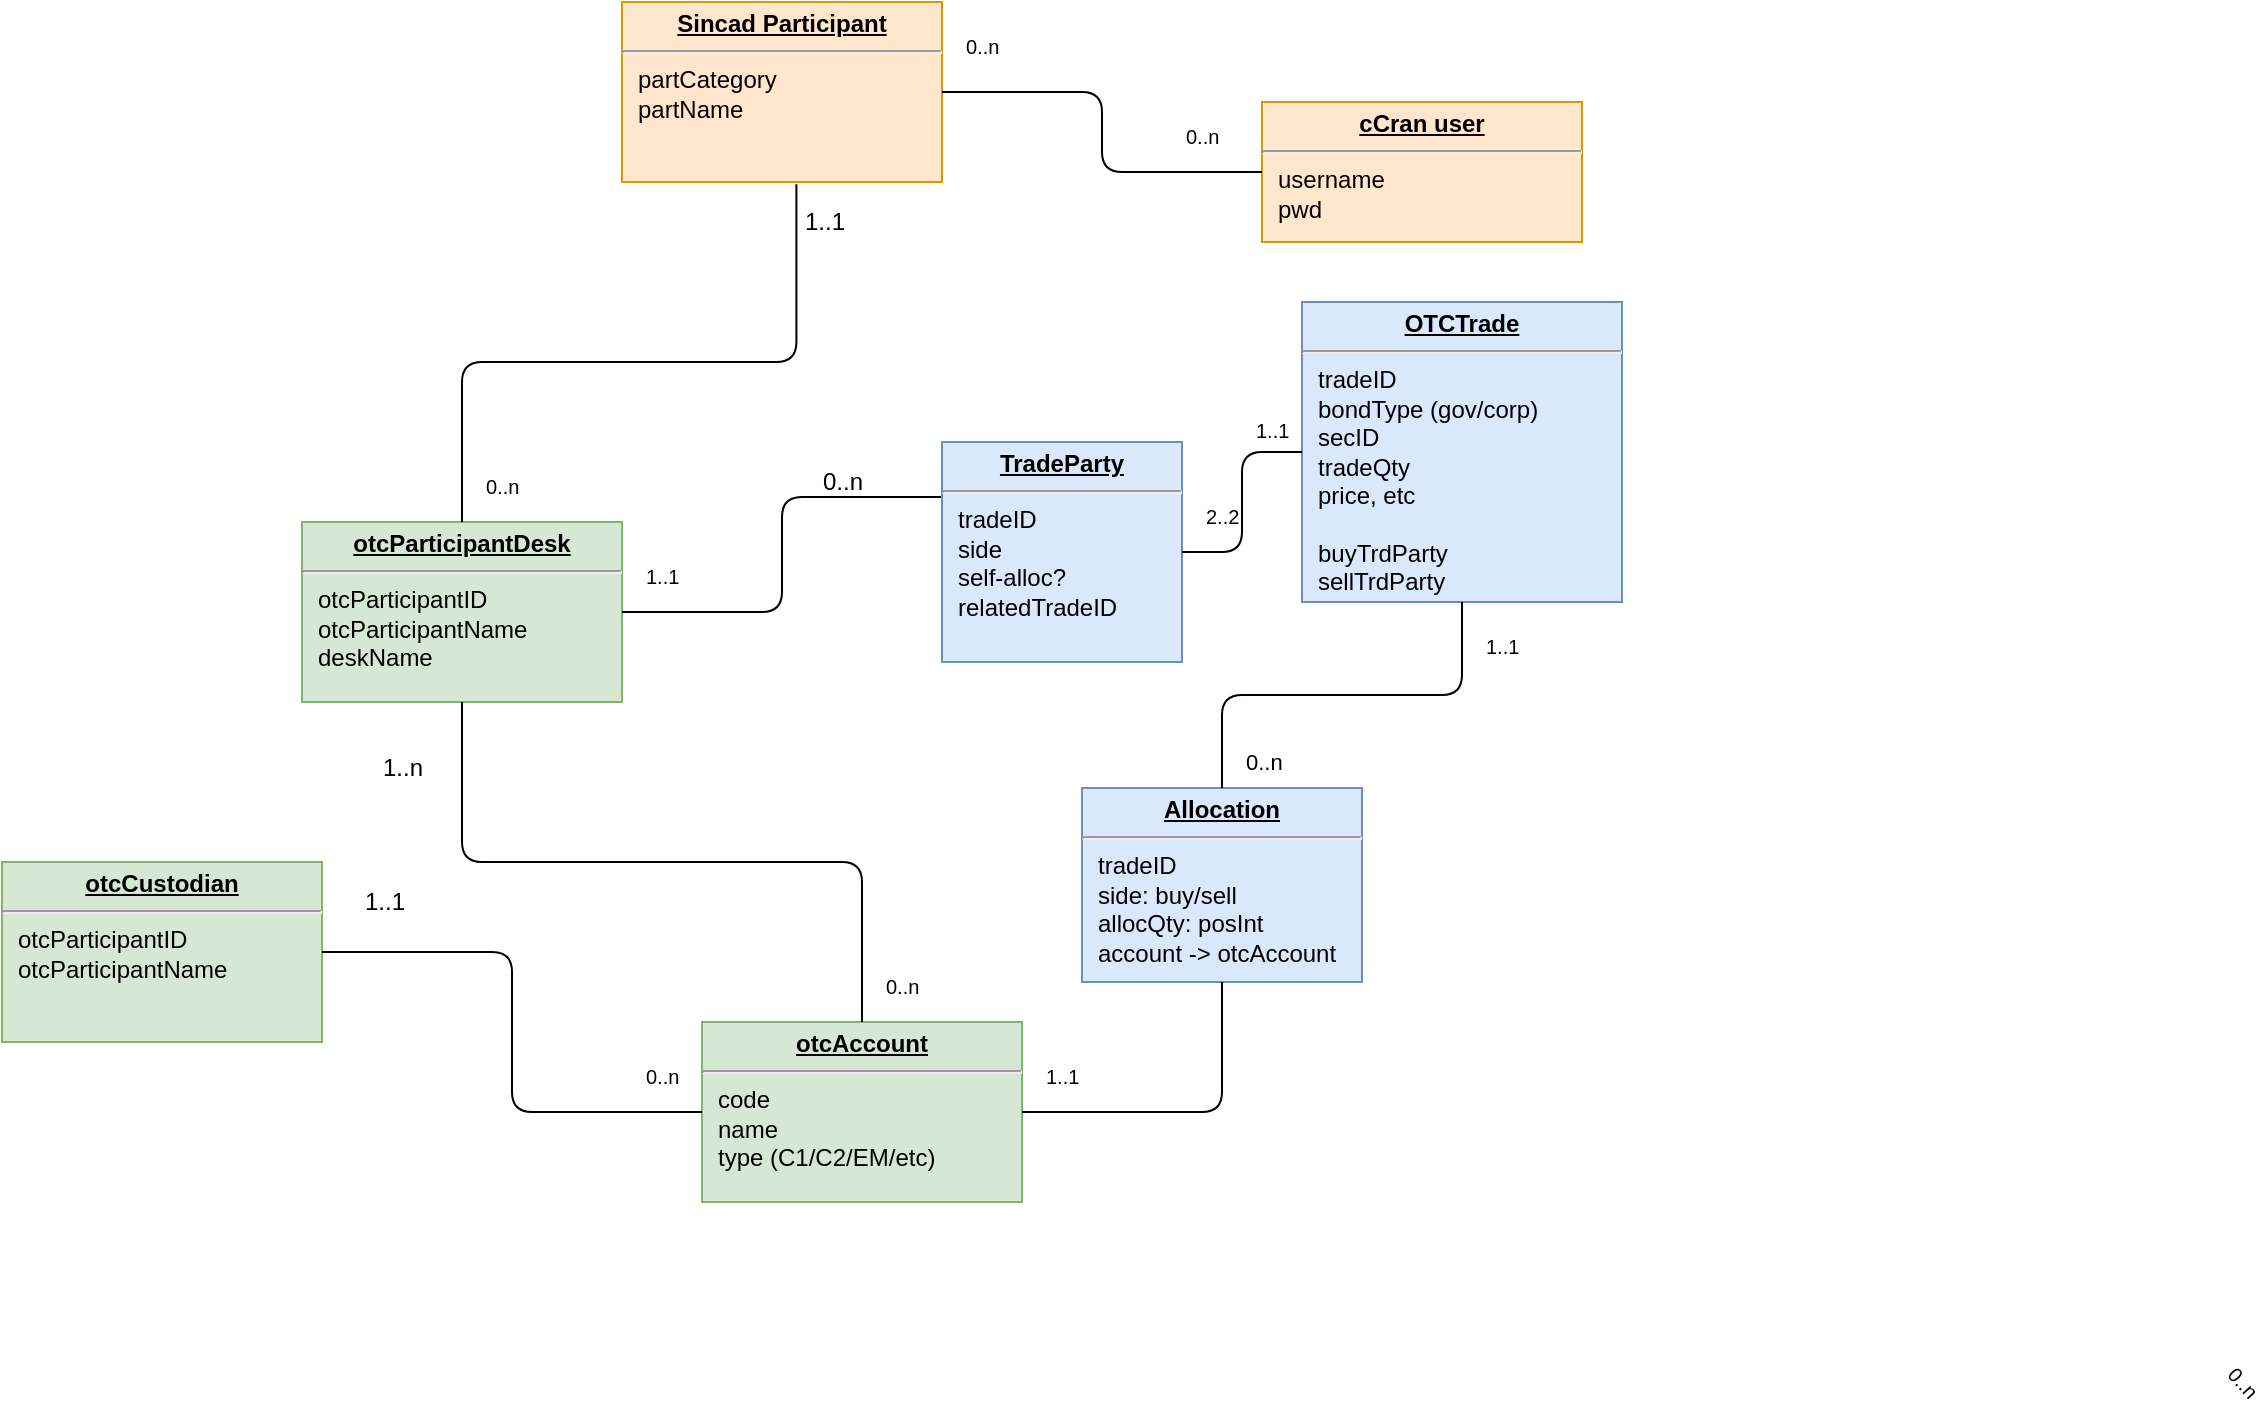 <mxfile version="12.9.14" type="github">
  <diagram name="Page-1" id="e7e014a7-5840-1c2e-5031-d8a46d1fe8dd">
    <mxGraphModel dx="1221" dy="660" grid="0" gridSize="10" guides="1" tooltips="1" connect="1" arrows="1" fold="1" page="1" pageScale="1" pageWidth="1169" pageHeight="826" background="#ffffff" math="0" shadow="0">
      <root>
        <mxCell id="0" />
        <mxCell id="1" parent="0" />
        <mxCell id="r-QglApbOxRZuHr2_mNW-43" value="&lt;p style=&quot;margin: 0px ; margin-top: 4px ; text-align: center ; text-decoration: underline&quot;&gt;&lt;b&gt;Sincad Participant&lt;/b&gt;&lt;/p&gt;&lt;hr&gt;&lt;p style=&quot;margin: 0px ; margin-left: 8px&quot;&gt;partCategory&lt;br&gt;partName&lt;br&gt;&lt;/p&gt;" style="verticalAlign=top;align=left;overflow=fill;fontSize=12;fontFamily=Helvetica;html=1;fillColor=#ffe6cc;strokeColor=#d79b00;" parent="1" vertex="1">
          <mxGeometry x="340" y="40" width="160" height="90" as="geometry" />
        </mxCell>
        <mxCell id="r-QglApbOxRZuHr2_mNW-44" value="&lt;p style=&quot;margin: 0px ; margin-top: 4px ; text-align: center ; text-decoration: underline&quot;&gt;&lt;b&gt;otcParticipantDesk&lt;/b&gt;&lt;/p&gt;&lt;hr&gt;&lt;p style=&quot;margin: 0px ; margin-left: 8px&quot;&gt;otcParticipantID&lt;br&gt;otcParticipantName&lt;br&gt;deskName&lt;/p&gt;" style="verticalAlign=top;align=left;overflow=fill;fontSize=12;fontFamily=Helvetica;html=1;fillColor=#d5e8d4;strokeColor=#82b366;" parent="1" vertex="1">
          <mxGeometry x="180" y="300" width="160" height="90" as="geometry" />
        </mxCell>
        <mxCell id="r-QglApbOxRZuHr2_mNW-45" value="&lt;p style=&quot;margin: 0px ; margin-top: 4px ; text-align: center ; text-decoration: underline&quot;&gt;&lt;b&gt;otcAccount&lt;/b&gt;&lt;/p&gt;&lt;hr&gt;&lt;p style=&quot;margin: 0px ; margin-left: 8px&quot;&gt;code&lt;br&gt;name&lt;/p&gt;&lt;p style=&quot;margin: 0px ; margin-left: 8px&quot;&gt;type (C1/C2/EM/etc)&lt;/p&gt;" style="verticalAlign=top;align=left;overflow=fill;fontSize=12;fontFamily=Helvetica;html=1;fillColor=#d5e8d4;strokeColor=#82b366;" parent="1" vertex="1">
          <mxGeometry x="380" y="550" width="160" height="90" as="geometry" />
        </mxCell>
        <mxCell id="r-QglApbOxRZuHr2_mNW-55" value="" style="endArrow=none;html=1;startArrow=none;startFill=0;edgeStyle=orthogonalEdgeStyle;exitX=0.5;exitY=0;exitDx=0;exitDy=0;endFill=0;" parent="1" source="r-QglApbOxRZuHr2_mNW-45" target="r-QglApbOxRZuHr2_mNW-44" edge="1">
          <mxGeometry relative="1" as="geometry">
            <mxPoint x="220" y="360" as="sourcePoint" />
            <mxPoint x="380" y="360" as="targetPoint" />
          </mxGeometry>
        </mxCell>
        <mxCell id="r-QglApbOxRZuHr2_mNW-56" value="0..n" style="resizable=0;html=1;align=left;verticalAlign=top;labelBackgroundColor=#ffffff;fontSize=10;" parent="r-QglApbOxRZuHr2_mNW-55" connectable="0" vertex="1">
          <mxGeometry x="-1" relative="1" as="geometry">
            <mxPoint x="10" y="-30" as="offset" />
          </mxGeometry>
        </mxCell>
        <mxCell id="r-QglApbOxRZuHr2_mNW-57" value="" style="resizable=0;html=1;align=right;verticalAlign=top;labelBackgroundColor=#ffffff;fontSize=10;" parent="r-QglApbOxRZuHr2_mNW-55" connectable="0" vertex="1">
          <mxGeometry x="1" relative="1" as="geometry">
            <mxPoint x="-15.2" y="4.7" as="offset" />
          </mxGeometry>
        </mxCell>
        <mxCell id="r-QglApbOxRZuHr2_mNW-58" value="1..n" style="text;html=1;align=center;verticalAlign=middle;resizable=0;points=[];autosize=1;" parent="1" vertex="1">
          <mxGeometry x="210" y="413" width="40" height="20" as="geometry" />
        </mxCell>
        <mxCell id="r-QglApbOxRZuHr2_mNW-59" value="" style="endArrow=none;html=1;startArrow=none;startFill=0;edgeStyle=orthogonalEdgeStyle;exitX=0.5;exitY=0;exitDx=0;exitDy=0;endFill=0;entryX=0.545;entryY=1.013;entryDx=0;entryDy=0;entryPerimeter=0;" parent="1" source="r-QglApbOxRZuHr2_mNW-44" target="r-QglApbOxRZuHr2_mNW-43" edge="1">
          <mxGeometry x="-0.286" y="40" relative="1" as="geometry">
            <mxPoint x="600" y="320" as="sourcePoint" />
            <mxPoint x="530" y="180" as="targetPoint" />
            <Array as="points">
              <mxPoint x="260" y="220" />
              <mxPoint x="427" y="220" />
            </Array>
            <mxPoint as="offset" />
          </mxGeometry>
        </mxCell>
        <mxCell id="r-QglApbOxRZuHr2_mNW-60" value="0..n" style="resizable=0;html=1;align=left;verticalAlign=top;labelBackgroundColor=#ffffff;fontSize=10;" parent="r-QglApbOxRZuHr2_mNW-59" connectable="0" vertex="1">
          <mxGeometry x="-1" relative="1" as="geometry">
            <mxPoint x="10" y="-30" as="offset" />
          </mxGeometry>
        </mxCell>
        <mxCell id="r-QglApbOxRZuHr2_mNW-61" value="" style="resizable=0;html=1;align=right;verticalAlign=top;labelBackgroundColor=#ffffff;fontSize=10;" parent="r-QglApbOxRZuHr2_mNW-59" connectable="0" vertex="1">
          <mxGeometry x="1" relative="1" as="geometry">
            <mxPoint x="-15.2" y="4.7" as="offset" />
          </mxGeometry>
        </mxCell>
        <mxCell id="r-QglApbOxRZuHr2_mNW-62" value="1..1" style="text;html=1;align=center;verticalAlign=middle;resizable=0;points=[];autosize=1;" parent="1" vertex="1">
          <mxGeometry x="421" y="140" width="40" height="20" as="geometry" />
        </mxCell>
        <mxCell id="r-QglApbOxRZuHr2_mNW-64" value="" style="endArrow=none;html=1;startArrow=none;startFill=0;edgeStyle=orthogonalEdgeStyle;exitX=1;exitY=0.5;exitDx=0;exitDy=0;endFill=0;entryX=0;entryY=0.25;entryDx=0;entryDy=0;" parent="1" source="r-QglApbOxRZuHr2_mNW-44" target="104fRdmMnucotuJA-c0r-9" edge="1">
          <mxGeometry relative="1" as="geometry">
            <mxPoint x="270.0" y="310" as="sourcePoint" />
            <mxPoint x="470" y="260" as="targetPoint" />
          </mxGeometry>
        </mxCell>
        <mxCell id="r-QglApbOxRZuHr2_mNW-65" value="1..1" style="resizable=0;html=1;align=left;verticalAlign=top;labelBackgroundColor=#ffffff;fontSize=10;" parent="r-QglApbOxRZuHr2_mNW-64" connectable="0" vertex="1">
          <mxGeometry x="-1" relative="1" as="geometry">
            <mxPoint x="10" y="-30" as="offset" />
          </mxGeometry>
        </mxCell>
        <mxCell id="r-QglApbOxRZuHr2_mNW-66" value="" style="resizable=0;html=1;align=right;verticalAlign=top;labelBackgroundColor=#ffffff;fontSize=10;" parent="r-QglApbOxRZuHr2_mNW-64" connectable="0" vertex="1">
          <mxGeometry x="1" relative="1" as="geometry">
            <mxPoint x="-15.2" y="4.7" as="offset" />
          </mxGeometry>
        </mxCell>
        <mxCell id="r-QglApbOxRZuHr2_mNW-67" value="0..n" style="resizable=0;html=1;align=left;verticalAlign=top;labelBackgroundColor=#ffffff;fontSize=10;rotation=48;" parent="1" connectable="0" vertex="1">
          <mxGeometry x="560.0" y="515" as="geometry">
            <mxPoint x="545.331" y="-307.257" as="offset" />
          </mxGeometry>
        </mxCell>
        <mxCell id="r-QglApbOxRZuHr2_mNW-76" value="0..n" style="text;html=1;align=center;verticalAlign=middle;resizable=0;points=[];autosize=1;" parent="1" vertex="1">
          <mxGeometry x="430" y="270" width="40" height="20" as="geometry" />
        </mxCell>
        <mxCell id="r-QglApbOxRZuHr2_mNW-77" value="&lt;p style=&quot;margin: 0px ; margin-top: 4px ; text-align: center ; text-decoration: underline&quot;&gt;&lt;b&gt;otcCustodian&lt;/b&gt;&lt;/p&gt;&lt;hr&gt;&lt;p style=&quot;margin: 0px ; margin-left: 8px&quot;&gt;otcParticipantID&lt;br&gt;otcParticipantName&lt;br&gt;&lt;br&gt;&lt;/p&gt;" style="verticalAlign=top;align=left;overflow=fill;fontSize=12;fontFamily=Helvetica;html=1;fillColor=#d5e8d4;strokeColor=#82b366;" parent="1" vertex="1">
          <mxGeometry x="30" y="470" width="160" height="90" as="geometry" />
        </mxCell>
        <mxCell id="r-QglApbOxRZuHr2_mNW-78" value="" style="endArrow=none;html=1;startArrow=none;startFill=0;edgeStyle=orthogonalEdgeStyle;exitX=0;exitY=0.5;exitDx=0;exitDy=0;endFill=0;entryX=1;entryY=0.5;entryDx=0;entryDy=0;" parent="1" source="r-QglApbOxRZuHr2_mNW-45" target="r-QglApbOxRZuHr2_mNW-77" edge="1">
          <mxGeometry relative="1" as="geometry">
            <mxPoint x="420" y="540" as="sourcePoint" />
            <mxPoint x="270" y="400" as="targetPoint" />
          </mxGeometry>
        </mxCell>
        <mxCell id="r-QglApbOxRZuHr2_mNW-79" value="0..n" style="resizable=0;html=1;align=left;verticalAlign=top;labelBackgroundColor=#ffffff;fontSize=10;" parent="r-QglApbOxRZuHr2_mNW-78" connectable="0" vertex="1">
          <mxGeometry x="-1" relative="1" as="geometry">
            <mxPoint x="-30" y="-30" as="offset" />
          </mxGeometry>
        </mxCell>
        <mxCell id="r-QglApbOxRZuHr2_mNW-80" value="" style="resizable=0;html=1;align=right;verticalAlign=top;labelBackgroundColor=#ffffff;fontSize=10;" parent="r-QglApbOxRZuHr2_mNW-78" connectable="0" vertex="1">
          <mxGeometry x="1" relative="1" as="geometry">
            <mxPoint x="-15.2" y="4.7" as="offset" />
          </mxGeometry>
        </mxCell>
        <mxCell id="r-QglApbOxRZuHr2_mNW-81" value="1..1" style="text;html=1;align=center;verticalAlign=middle;resizable=0;points=[];autosize=1;" parent="1" vertex="1">
          <mxGeometry x="201" y="480" width="40" height="20" as="geometry" />
        </mxCell>
        <mxCell id="104fRdmMnucotuJA-c0r-1" value="&lt;p style=&quot;margin: 0px ; margin-top: 4px ; text-align: center ; text-decoration: underline&quot;&gt;&lt;b&gt;cCran user&lt;/b&gt;&lt;/p&gt;&lt;hr&gt;&lt;p style=&quot;margin: 0px ; margin-left: 8px&quot;&gt;username&lt;br&gt;pwd&lt;/p&gt;" style="verticalAlign=top;align=left;overflow=fill;fontSize=12;fontFamily=Helvetica;html=1;fillColor=#ffe6cc;strokeColor=#d79b00;" vertex="1" parent="1">
          <mxGeometry x="660" y="90" width="160" height="70" as="geometry" />
        </mxCell>
        <mxCell id="104fRdmMnucotuJA-c0r-3" value="" style="endArrow=none;html=1;startArrow=none;startFill=0;edgeStyle=orthogonalEdgeStyle;exitX=0;exitY=0.5;exitDx=0;exitDy=0;endFill=0;" edge="1" parent="1" source="104fRdmMnucotuJA-c0r-1" target="r-QglApbOxRZuHr2_mNW-43">
          <mxGeometry relative="1" as="geometry">
            <mxPoint x="270" y="310" as="sourcePoint" />
            <mxPoint x="437.2" y="141.17" as="targetPoint" />
          </mxGeometry>
        </mxCell>
        <mxCell id="104fRdmMnucotuJA-c0r-4" value="0..n" style="resizable=0;html=1;align=left;verticalAlign=top;labelBackgroundColor=#ffffff;fontSize=10;" connectable="0" vertex="1" parent="104fRdmMnucotuJA-c0r-3">
          <mxGeometry x="-1" relative="1" as="geometry">
            <mxPoint x="-40" y="-30" as="offset" />
          </mxGeometry>
        </mxCell>
        <mxCell id="104fRdmMnucotuJA-c0r-5" value="" style="resizable=0;html=1;align=right;verticalAlign=top;labelBackgroundColor=#ffffff;fontSize=10;" connectable="0" vertex="1" parent="104fRdmMnucotuJA-c0r-3">
          <mxGeometry x="1" relative="1" as="geometry">
            <mxPoint x="-15.2" y="4.7" as="offset" />
          </mxGeometry>
        </mxCell>
        <mxCell id="104fRdmMnucotuJA-c0r-7" value="0..n" style="resizable=0;html=1;align=left;verticalAlign=top;labelBackgroundColor=#ffffff;fontSize=10;" connectable="0" vertex="1" parent="1">
          <mxGeometry x="550" y="80" as="geometry">
            <mxPoint x="-40" y="-30" as="offset" />
          </mxGeometry>
        </mxCell>
        <mxCell id="104fRdmMnucotuJA-c0r-8" value="&lt;p style=&quot;margin: 0px ; margin-top: 4px ; text-align: center ; text-decoration: underline&quot;&gt;&lt;b&gt;OTCTrade&lt;/b&gt;&lt;/p&gt;&lt;hr&gt;&lt;p style=&quot;margin: 0px ; margin-left: 8px&quot;&gt;tradeID&lt;/p&gt;&lt;p style=&quot;margin: 0px ; margin-left: 8px&quot;&gt;bondType (gov/corp)&lt;/p&gt;&lt;p style=&quot;margin: 0px ; margin-left: 8px&quot;&gt;secID&lt;/p&gt;&lt;p style=&quot;margin: 0px ; margin-left: 8px&quot;&gt;tradeQty&lt;/p&gt;&lt;p style=&quot;margin: 0px ; margin-left: 8px&quot;&gt;price, etc&lt;/p&gt;&lt;p style=&quot;margin: 0px ; margin-left: 8px&quot;&gt;&lt;br&gt;&lt;/p&gt;&lt;p style=&quot;margin: 0px ; margin-left: 8px&quot;&gt;buyTrdParty&lt;/p&gt;&lt;p style=&quot;margin: 0px ; margin-left: 8px&quot;&gt;sellTrdParty&lt;/p&gt;" style="verticalAlign=top;align=left;overflow=fill;fontSize=12;fontFamily=Helvetica;html=1;fillColor=#dae8fc;strokeColor=#6c8ebf;" vertex="1" parent="1">
          <mxGeometry x="680" y="190" width="160" height="150" as="geometry" />
        </mxCell>
        <mxCell id="104fRdmMnucotuJA-c0r-9" value="&lt;p style=&quot;margin: 0px ; margin-top: 4px ; text-align: center ; text-decoration: underline&quot;&gt;&lt;b&gt;TradeParty&lt;/b&gt;&lt;/p&gt;&lt;hr&gt;&lt;p style=&quot;margin: 0px ; margin-left: 8px&quot;&gt;tradeID&lt;/p&gt;&lt;p style=&quot;margin: 0px ; margin-left: 8px&quot;&gt;side&lt;/p&gt;&lt;p style=&quot;margin: 0px ; margin-left: 8px&quot;&gt;self-alloc?&lt;/p&gt;&lt;p style=&quot;margin: 0px ; margin-left: 8px&quot;&gt;relatedTradeID&lt;/p&gt;&lt;p style=&quot;margin: 0px ; margin-left: 8px&quot;&gt;&lt;span style=&quot;font-family: monospace ; font-size: 0px&quot;&gt;%3CmxGraphModel%3E%3Croot%3E%3CmxCell%20id%3D%220%22%2F%3E%3CmxCell%20id%3D%221%22%20parent%3D%220%22%2F%3E%3CmxCell%20id%3D%222%22%20value%3D%22%26lt%3Bp%20style%3D%26quot%3Bmargin%3A%200px%20%3B%20margin-top%3A%204px%20%3B%20text-align%3A%20center%20%3B%20text-decoration%3A%20underline%26quot%3B%26gt%3B%26lt%3Bb%26gt%3BTradeSide%26lt%3B%2Fb%26gt%3B%26lt%3B%2Fp%26gt%3B%26lt%3Bhr%26gt%3B%26lt%3Bp%20style%3D%26quot%3Bmargin%3A%200px%20%3B%20margin-left%3A%208px%26quot%3B%26gt%3BtradeID%26lt%3B%2Fp%26gt%3B%26lt%3Bp%20style%3D%26quot%3Bmargin%3A%200px%20%3B%20margin-left%3A%208px%26quot%3B%26gt%3BbondType%20(gov%2Fcorp)%26lt%3B%2Fp%26gt%3B%26lt%3Bp%20style%3D%26quot%3Bmargin%3A%200px%20%3B%20margin-left%3A%208px%26quot%3B%26gt%3BsecID%26lt%3B%2Fp%26gt%3B%26lt%3Bp%20style%3D%26quot%3Bmargin%3A%200px%20%3B%20margin-left%3A%208px%26quot%3B%26gt%3Bquantity%26lt%3B%2Fp%26gt%3B%26lt%3Bp%20style%3D%26quot%3Bmargin%3A%200px%20%3B%20margin-left%3A%208px%26quot%3B%26gt%3Bprice%2C%20etc%26lt%3B%2Fp%26gt%3B%26lt%3Bp%20style%3D%26quot%3Bmargin%3A%200px%20%3B%20margin-left%3A%208px%26quot%3B%26gt%3B%26lt%3Bbr%26gt%3B%26lt%3B%2Fp%26gt%3B%26lt%3Bp%20style%3D%26quot%3Bmargin%3A%200px%20%3B%20margin-left%3A%208px%26quot%3B%26gt%3BrelatedTradeID%26lt%3B%2Fp%26gt%3B%26lt%3Bp%20style%3D%26quot%3Bmargin%3A%200px%20%3B%20margin-left%3A%208px%26quot%3B%26gt%3Bself-alloc%3F%26lt%3B%2Fp%26gt%3B%26lt%3Bp%20style%3D%26quot%3Bmargin%3A%200px%20%3B%20margin-left%3A%208px%26quot%3B%26gt%3B%26lt%3Bbr%26gt%3B%26lt%3B%2Fp%26gt%3B%22%20style%3D%22verticalAlign%3Dtop%3Balign%3Dleft%3Boverflow%3Dfill%3BfontSize%3D12%3BfontFamily%3DHelvetica%3Bhtml%3D1%3BfillColor%3D%23dae8fc%3BstrokeColor%3D%236c8ebf%3B%22%20vertex%3D%221%22%20parent%3D%221%22%3E%3CmxGeometry%20x%3D%22550%22%20y%3D%22220%22%20width%3D%22160%22%20height%3D%22160%22%20as%3D%22geometry%22%2F%3E%3C%2FmxCell%3E%3C%2Froot%3E%3C%2FmxGraphModel%&lt;/span&gt;&lt;/p&gt;" style="verticalAlign=top;align=left;overflow=fill;fontSize=12;fontFamily=Helvetica;html=1;fillColor=#dae8fc;strokeColor=#6c8ebf;" vertex="1" parent="1">
          <mxGeometry x="500" y="260" width="120" height="110" as="geometry" />
        </mxCell>
        <mxCell id="104fRdmMnucotuJA-c0r-11" value="&lt;p style=&quot;margin: 0px ; margin-top: 4px ; text-align: center ; text-decoration: underline&quot;&gt;&lt;b&gt;Allocation&lt;/b&gt;&lt;/p&gt;&lt;hr&gt;&lt;p style=&quot;margin: 0px ; margin-left: 8px&quot;&gt;tradeID&lt;/p&gt;&lt;p style=&quot;margin: 0px ; margin-left: 8px&quot;&gt;side: buy/sell&lt;/p&gt;&lt;p style=&quot;margin: 0px ; margin-left: 8px&quot;&gt;allocQty: posInt&amp;nbsp;&lt;/p&gt;&lt;p style=&quot;margin: 0px ; margin-left: 8px&quot;&gt;account -&amp;gt; otcAccount&lt;/p&gt;" style="verticalAlign=top;align=left;overflow=fill;fontSize=12;fontFamily=Helvetica;html=1;fillColor=#dae8fc;strokeColor=#6c8ebf;" vertex="1" parent="1">
          <mxGeometry x="570" y="433" width="140" height="97" as="geometry" />
        </mxCell>
        <mxCell id="104fRdmMnucotuJA-c0r-12" value="" style="endArrow=none;html=1;startArrow=none;startFill=0;edgeStyle=orthogonalEdgeStyle;exitX=1;exitY=0.5;exitDx=0;exitDy=0;endFill=0;entryX=0;entryY=0.5;entryDx=0;entryDy=0;" edge="1" parent="1" source="104fRdmMnucotuJA-c0r-9" target="104fRdmMnucotuJA-c0r-8">
          <mxGeometry relative="1" as="geometry">
            <mxPoint x="350" y="355" as="sourcePoint" />
            <mxPoint x="510" y="297.5" as="targetPoint" />
          </mxGeometry>
        </mxCell>
        <mxCell id="104fRdmMnucotuJA-c0r-13" value="2..2" style="resizable=0;html=1;align=left;verticalAlign=top;labelBackgroundColor=#ffffff;fontSize=10;" connectable="0" vertex="1" parent="104fRdmMnucotuJA-c0r-12">
          <mxGeometry x="-1" relative="1" as="geometry">
            <mxPoint x="10" y="-30" as="offset" />
          </mxGeometry>
        </mxCell>
        <mxCell id="104fRdmMnucotuJA-c0r-14" value="" style="resizable=0;html=1;align=right;verticalAlign=top;labelBackgroundColor=#ffffff;fontSize=10;" connectable="0" vertex="1" parent="104fRdmMnucotuJA-c0r-12">
          <mxGeometry x="1" relative="1" as="geometry">
            <mxPoint x="-15.2" y="4.7" as="offset" />
          </mxGeometry>
        </mxCell>
        <mxCell id="104fRdmMnucotuJA-c0r-15" value="" style="endArrow=none;html=1;startArrow=none;startFill=0;edgeStyle=orthogonalEdgeStyle;exitX=0.5;exitY=0;exitDx=0;exitDy=0;endFill=0;entryX=0.5;entryY=1;entryDx=0;entryDy=0;" edge="1" parent="1" source="104fRdmMnucotuJA-c0r-11" target="104fRdmMnucotuJA-c0r-8">
          <mxGeometry relative="1" as="geometry">
            <mxPoint x="770" y="441.5" as="sourcePoint" />
            <mxPoint x="930" y="384" as="targetPoint" />
          </mxGeometry>
        </mxCell>
        <mxCell id="104fRdmMnucotuJA-c0r-16" value="1..1" style="resizable=0;html=1;align=left;verticalAlign=top;labelBackgroundColor=#ffffff;fontSize=10;" connectable="0" vertex="1" parent="104fRdmMnucotuJA-c0r-15">
          <mxGeometry x="-1" relative="1" as="geometry">
            <mxPoint x="130" y="-83" as="offset" />
          </mxGeometry>
        </mxCell>
        <mxCell id="104fRdmMnucotuJA-c0r-17" value="" style="resizable=0;html=1;align=right;verticalAlign=top;labelBackgroundColor=#ffffff;fontSize=10;" connectable="0" vertex="1" parent="104fRdmMnucotuJA-c0r-15">
          <mxGeometry x="1" relative="1" as="geometry">
            <mxPoint x="-15.2" y="4.7" as="offset" />
          </mxGeometry>
        </mxCell>
        <mxCell id="104fRdmMnucotuJA-c0r-18" value="" style="endArrow=none;html=1;startArrow=none;startFill=0;edgeStyle=orthogonalEdgeStyle;exitX=1;exitY=0.5;exitDx=0;exitDy=0;endFill=0;entryX=0.5;entryY=1;entryDx=0;entryDy=0;" edge="1" parent="1" source="r-QglApbOxRZuHr2_mNW-45" target="104fRdmMnucotuJA-c0r-11">
          <mxGeometry relative="1" as="geometry">
            <mxPoint x="720" y="491.5" as="sourcePoint" />
            <mxPoint x="770" y="350" as="targetPoint" />
          </mxGeometry>
        </mxCell>
        <mxCell id="104fRdmMnucotuJA-c0r-19" value="1..1" style="resizable=0;html=1;align=left;verticalAlign=top;labelBackgroundColor=#ffffff;fontSize=10;" connectable="0" vertex="1" parent="104fRdmMnucotuJA-c0r-18">
          <mxGeometry x="-1" relative="1" as="geometry">
            <mxPoint x="10" y="-30" as="offset" />
          </mxGeometry>
        </mxCell>
        <mxCell id="104fRdmMnucotuJA-c0r-20" value="" style="resizable=0;html=1;align=right;verticalAlign=top;labelBackgroundColor=#ffffff;fontSize=10;" connectable="0" vertex="1" parent="104fRdmMnucotuJA-c0r-18">
          <mxGeometry x="1" relative="1" as="geometry">
            <mxPoint x="-15.2" y="4.7" as="offset" />
          </mxGeometry>
        </mxCell>
        <mxCell id="104fRdmMnucotuJA-c0r-21" value="1..1" style="resizable=0;html=1;align=left;verticalAlign=top;labelBackgroundColor=#ffffff;fontSize=10;direction=west;" connectable="0" vertex="1" parent="1">
          <mxGeometry x="620" y="310" as="geometry">
            <mxPoint x="35" y="-68" as="offset" />
          </mxGeometry>
        </mxCell>
        <mxCell id="104fRdmMnucotuJA-c0r-22" value="&lt;font style=&quot;font-size: 11px&quot;&gt;0..n&lt;/font&gt;" style="resizable=0;html=1;align=left;verticalAlign=top;labelBackgroundColor=#ffffff;fontSize=10;" connectable="0" vertex="1" parent="1">
          <mxGeometry x="520" y="490" as="geometry">
            <mxPoint x="130" y="-83" as="offset" />
          </mxGeometry>
        </mxCell>
      </root>
    </mxGraphModel>
  </diagram>
</mxfile>
